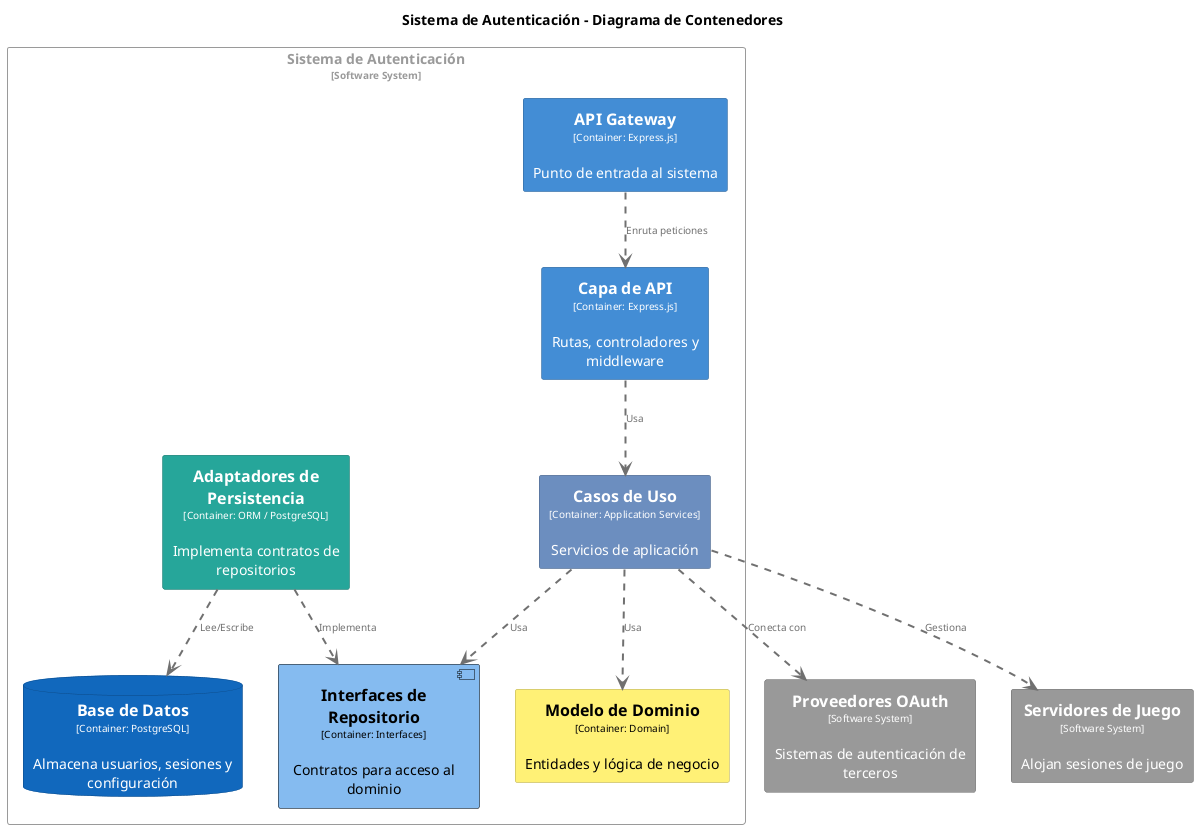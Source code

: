 @startuml auth-container-diagram
set separator none
title Sistema de Autenticación - Diagrama de Contenedores

top to bottom direction

skinparam {
  arrowFontSize 10
  defaultTextAlignment center
  wrapWidth 200
  maxMessageSize 100
}

hide stereotype

skinparam rectangle<<SistemadeAutenticación.APIGateway>> {
  BackgroundColor #438dd5
  FontColor #ffffff
  BorderColor #2e6295
  shadowing false
}
skinparam rectangle<<SistemadeAutenticación.AdaptadoresdePersistencia>> {
  BackgroundColor #26a69a
  FontColor #ffffff
  BorderColor #1a746b
  shadowing false
}
skinparam database<<SistemadeAutenticación.BasedeDatos>> {
  BackgroundColor #1168bd
  FontColor #ffffff
  BorderColor #0b4884
  shadowing false
}
skinparam rectangle<<SistemadeAutenticación.CapadeAPI>> {
  BackgroundColor #438dd5
  FontColor #ffffff
  BorderColor #2e6295
  shadowing false
}
skinparam rectangle<<SistemadeAutenticación.CasosdeUso>> {
  BackgroundColor #6c8ebf
  FontColor #ffffff
  BorderColor #4b6385
  shadowing false
}
skinparam component<<SistemadeAutenticación.InterfacesdeRepositorio>> {
  BackgroundColor #85bbf0
  FontColor #000000
  BorderColor #000000
  shadowing false
}
skinparam rectangle<<SistemadeAutenticación.ModelodeDominio>> {
  BackgroundColor #fff176
  FontColor #000000
  BorderColor #b2a852
  shadowing false
}
skinparam rectangle<<ProveedoresOAuth>> {
  BackgroundColor #999999
  FontColor #ffffff
  BorderColor #6b6b6b
  shadowing false
}
skinparam rectangle<<ServidoresdeJuego>> {
  BackgroundColor #999999
  FontColor #ffffff
  BorderColor #6b6b6b
  shadowing false
}
skinparam rectangle<<SistemadeAutenticación>> {
  BorderColor #9a9a9a
  FontColor #9a9a9a
  shadowing false
}

rectangle "==Proveedores OAuth\n<size:10>[Software System]</size>\n\nSistemas de autenticación de terceros" <<ProveedoresOAuth>> as ProveedoresOAuth
rectangle "==Servidores de Juego\n<size:10>[Software System]</size>\n\nAlojan sesiones de juego" <<ServidoresdeJuego>> as ServidoresdeJuego

rectangle "Sistema de Autenticación\n<size:10>[Software System]</size>" <<SistemadeAutenticación>> {
  rectangle "==Adaptadores de Persistencia\n<size:10>[Container: ORM / PostgreSQL]</size>\n\nImplementa contratos de repositorios" <<SistemadeAutenticación.AdaptadoresdePersistencia>> as SistemadeAutenticación.AdaptadoresdePersistencia
  component "==Interfaces de Repositorio\n<size:10>[Container: Interfaces]</size>\n\nContratos para acceso al dominio" <<SistemadeAutenticación.InterfacesdeRepositorio>> as SistemadeAutenticación.InterfacesdeRepositorio
  rectangle "==Casos de Uso\n<size:10>[Container: Application Services]</size>\n\nServicios de aplicación" <<SistemadeAutenticación.CasosdeUso>> as SistemadeAutenticación.CasosdeUso
  rectangle "==Modelo de Dominio\n<size:10>[Container: Domain]</size>\n\nEntidades y lógica de negocio" <<SistemadeAutenticación.ModelodeDominio>> as SistemadeAutenticación.ModelodeDominio
  database "==Base de Datos\n<size:10>[Container: PostgreSQL]</size>\n\nAlmacena usuarios, sesiones y configuración" <<SistemadeAutenticación.BasedeDatos>> as SistemadeAutenticación.BasedeDatos
  rectangle "==API Gateway\n<size:10>[Container: Express.js]</size>\n\nPunto de entrada al sistema" <<SistemadeAutenticación.APIGateway>> as SistemadeAutenticación.APIGateway
  rectangle "==Capa de API\n<size:10>[Container: Express.js]</size>\n\nRutas, controladores y middleware" <<SistemadeAutenticación.CapadeAPI>> as SistemadeAutenticación.CapadeAPI
}

SistemadeAutenticación.CasosdeUso .[#707070,thickness=2].> ProveedoresOAuth : "<color:#707070>Conecta con"
SistemadeAutenticación.CasosdeUso .[#707070,thickness=2].> ServidoresdeJuego : "<color:#707070>Gestiona"
SistemadeAutenticación.APIGateway .[#707070,thickness=2].> SistemadeAutenticación.CapadeAPI : "<color:#707070>Enruta peticiones"
SistemadeAutenticación.CapadeAPI .[#707070,thickness=2].> SistemadeAutenticación.CasosdeUso : "<color:#707070>Usa"
SistemadeAutenticación.CasosdeUso .[#707070,thickness=2].> SistemadeAutenticación.InterfacesdeRepositorio : "<color:#707070>Usa"
SistemadeAutenticación.CasosdeUso .[#707070,thickness=2].> SistemadeAutenticación.ModelodeDominio : "<color:#707070>Usa"
SistemadeAutenticación.AdaptadoresdePersistencia .[#707070,thickness=2].> SistemadeAutenticación.BasedeDatos : "<color:#707070>Lee/Escribe"
SistemadeAutenticación.AdaptadoresdePersistencia .[#707070,thickness=2].> SistemadeAutenticación.InterfacesdeRepositorio : "<color:#707070>Implementa"
@enduml

